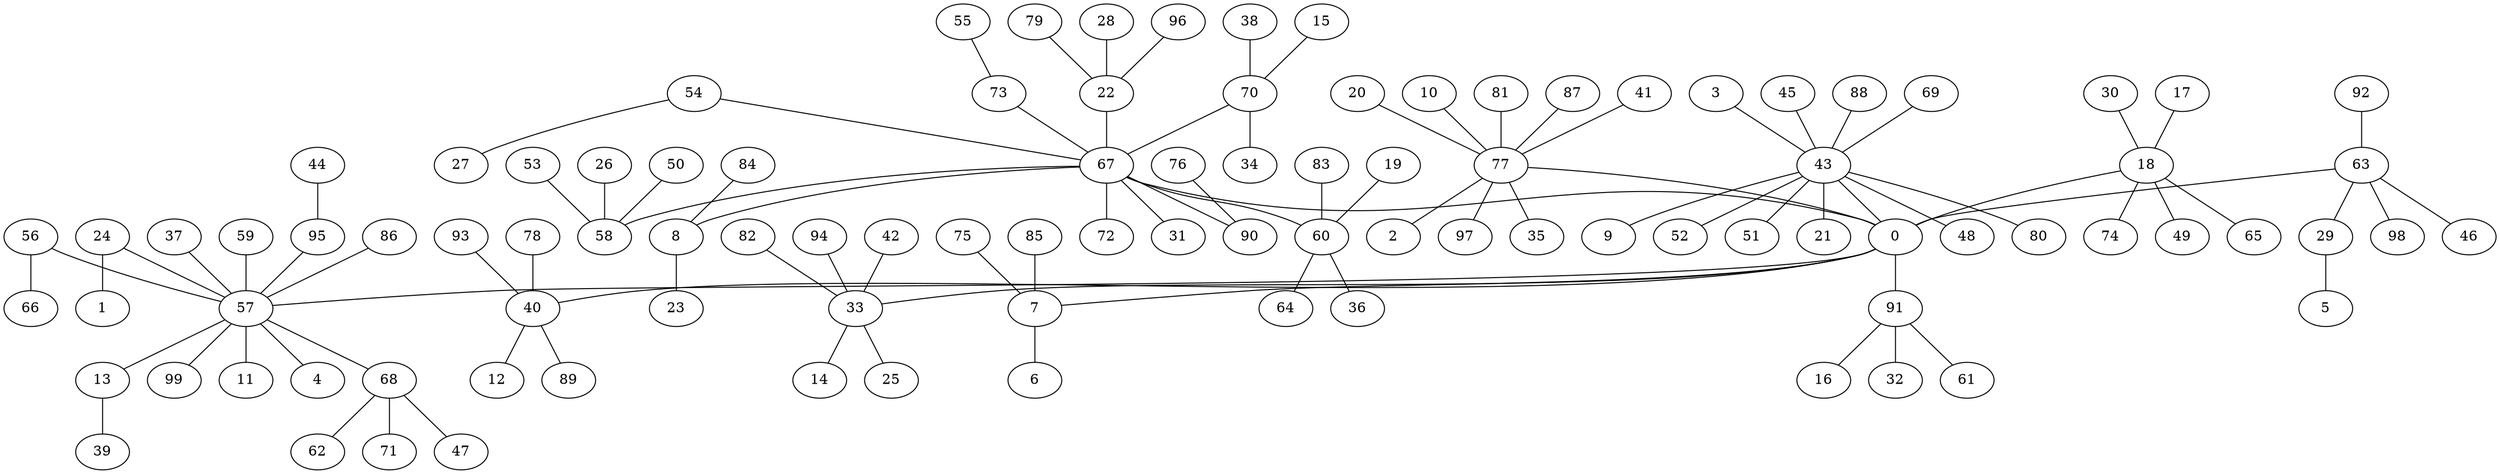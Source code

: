 graph {
0  [Label = "0 (0.00)"]
67  [Label = "67 (0.00)"]
57  [Label = "57 (0.00)"]
40  [Label = "40 (0.00)"]
77  [Label = "77 (0.00)"]
43  [Label = "43 (0.00)"]
33  [Label = "33 (0.00)"]
91  [Label = "91 (0.00)"]
18  [Label = "18 (0.00)"]
63  [Label = "63 (0.00)"]
7  [Label = "7 (0.00)"]
58  [Label = "58 (0.00)"]
8  [Label = "8 (0.00)"]
60  [Label = "60 (0.00)"]
54  [Label = "54 (0.00)"]
22  [Label = "22 (0.00)"]
70  [Label = "70 (0.00)"]
90  [Label = "90 (0.00)"]
31  [Label = "31 (0.00)"]
72  [Label = "72 (0.00)"]
73  [Label = "73 (0.00)"]
68  [Label = "68 (0.00)"]
56  [Label = "56 (0.00)"]
24  [Label = "24 (0.00)"]
13  [Label = "13 (0.00)"]
59  [Label = "59 (0.00)"]
99  [Label = "99 (0.00)"]
95  [Label = "95 (0.00)"]
11  [Label = "11 (0.00)"]
4  [Label = "4 (0.00)"]
86  [Label = "86 (0.00)"]
37  [Label = "37 (0.00)"]
12  [Label = "12 (0.00)"]
78  [Label = "78 (0.00)"]
93  [Label = "93 (0.00)"]
89  [Label = "89 (0.00)"]
2  [Label = "2 (0.00)"]
97  [Label = "97 (0.00)"]
81  [Label = "81 (0.00)"]
87  [Label = "87 (0.00)"]
41  [Label = "41 (0.00)"]
35  [Label = "35 (0.00)"]
20  [Label = "20 (0.00)"]
10  [Label = "10 (0.00)"]
9  [Label = "9 (0.00)"]
3  [Label = "3 (0.00)"]
52  [Label = "52 (0.00)"]
45  [Label = "45 (0.00)"]
51  [Label = "51 (0.00)"]
88  [Label = "88 (0.00)"]
21  [Label = "21 (0.00)"]
48  [Label = "48 (0.00)"]
80  [Label = "80 (0.00)"]
69  [Label = "69 (0.00)"]
42  [Label = "42 (0.00)"]
14  [Label = "14 (0.00)"]
82  [Label = "82 (0.00)"]
94  [Label = "94 (0.00)"]
25  [Label = "25 (0.00)"]
32  [Label = "32 (0.00)"]
61  [Label = "61 (0.00)"]
16  [Label = "16 (0.00)"]
30  [Label = "30 (0.00)"]
17  [Label = "17 (0.00)"]
65  [Label = "65 (0.00)"]
74  [Label = "74 (0.00)"]
49  [Label = "49 (0.00)"]
46  [Label = "46 (0.00)"]
29  [Label = "29 (0.00)"]
98  [Label = "98 (0.00)"]
92  [Label = "92 (0.00)"]
85  [Label = "85 (0.00)"]
75  [Label = "75 (0.00)"]
6  [Label = "6 (0.00)"]
53  [Label = "53 (0.00)"]
26  [Label = "26 (0.00)"]
50  [Label = "50 (0.00)"]
84  [Label = "84 (0.00)"]
23  [Label = "23 (0.00)"]
19  [Label = "19 (0.00)"]
36  [Label = "36 (0.00)"]
83  [Label = "83 (0.00)"]
64  [Label = "64 (0.00)"]
27  [Label = "27 (0.00)"]
79  [Label = "79 (0.00)"]
28  [Label = "28 (0.00)"]
96  [Label = "96 (0.00)"]
38  [Label = "38 (0.00)"]
34  [Label = "34 (0.00)"]
15  [Label = "15 (0.00)"]
76  [Label = "76 (0.00)"]
55  [Label = "55 (0.00)"]
71  [Label = "71 (0.00)"]
47  [Label = "47 (0.00)"]
62  [Label = "62 (0.00)"]
66  [Label = "66 (0.00)"]
1  [Label = "1 (0.00)"]
39  [Label = "39 (0.00)"]
44  [Label = "44 (0.00)"]
5  [Label = "5 (0.00)"]

67--0  [Label = "0.54"]
0--57  [Label = "0.13"]
0--40  [Label = "0.84"]
77--0  [Label = "0.20"]
43--0  [Label = "0.75"]
0--33  [Label = "0.10"]
0--91  [Label = "0.85"]
18--0  [Label = "0.75"]
63--0  [Label = "0.13"]
0--7  [Label = "0.58"]
67--58  [Label = "0.76"]
67--8  [Label = "0.06"]
67--60  [Label = "0.61"]
54--67  [Label = "0.68"]
22--67  [Label = "0.57"]
70--67  [Label = "0.12"]
67--90  [Label = "0.27"]
67--31  [Label = "0.85"]
67--72  [Label = "0.66"]
73--67  [Label = "0.95"]
57--68  [Label = "0.99"]
56--57  [Label = "0.87"]
24--57  [Label = "0.68"]
57--13  [Label = "0.73"]
59--57  [Label = "0.42"]
57--99  [Label = "0.38"]
95--57  [Label = "0.04"]
57--11  [Label = "0.61"]
57--4  [Label = "0.70"]
86--57  [Label = "0.73"]
37--57  [Label = "0.58"]
40--12  [Label = "0.25"]
78--40  [Label = "0.34"]
93--40  [Label = "0.52"]
40--89  [Label = "0.05"]
77--2  [Label = "0.18"]
77--97  [Label = "0.55"]
81--77  [Label = "0.18"]
87--77  [Label = "0.48"]
41--77  [Label = "0.21"]
77--35  [Label = "0.42"]
20--77  [Label = "0.83"]
10--77  [Label = "0.15"]
43--9  [Label = "0.09"]
3--43  [Label = "0.12"]
43--52  [Label = "0.45"]
45--43  [Label = "0.31"]
43--51  [Label = "0.80"]
88--43  [Label = "0.35"]
43--21  [Label = "0.13"]
43--48  [Label = "0.58"]
43--80  [Label = "0.76"]
69--43  [Label = "0.46"]
42--33  [Label = "0.34"]
33--14  [Label = "0.14"]
82--33  [Label = "0.12"]
94--33  [Label = "0.67"]
33--25  [Label = "0.59"]
91--32  [Label = "0.45"]
91--61  [Label = "0.50"]
91--16  [Label = "0.69"]
30--18  [Label = "0.08"]
17--18  [Label = "0.35"]
18--65  [Label = "0.72"]
18--74  [Label = "0.31"]
18--49  [Label = "0.65"]
63--46  [Label = "0.48"]
63--29  [Label = "0.31"]
63--98  [Label = "0.29"]
92--63  [Label = "0.77"]
85--7  [Label = "0.20"]
75--7  [Label = "0.16"]
7--6  [Label = "0.15"]
53--58  [Label = "0.19"]
26--58  [Label = "0.68"]
50--58  [Label = "0.14"]
84--8  [Label = "0.86"]
8--23  [Label = "0.15"]
19--60  [Label = "0.34"]
60--36  [Label = "0.79"]
83--60  [Label = "0.02"]
60--64  [Label = "0.33"]
54--27  [Label = "0.30"]
79--22  [Label = "0.19"]
28--22  [Label = "0.90"]
96--22  [Label = "0.44"]
38--70  [Label = "0.30"]
70--34  [Label = "0.97"]
15--70  [Label = "0.55"]
76--90  [Label = "0.29"]
55--73  [Label = "0.64"]
68--71  [Label = "0.76"]
68--47  [Label = "0.26"]
68--62  [Label = "0.48"]
56--66  [Label = "0.91"]
24--1  [Label = "0.17"]
13--39  [Label = "0.97"]
44--95  [Label = "0.61"]
29--5  [Label = "0.81"]
}

